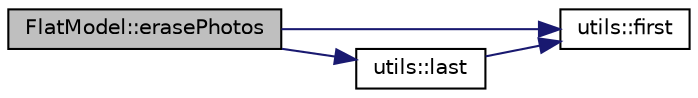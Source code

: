digraph "FlatModel::erasePhotos"
{
 // LATEX_PDF_SIZE
  edge [fontname="Helvetica",fontsize="10",labelfontname="Helvetica",labelfontsize="10"];
  node [fontname="Helvetica",fontsize="10",shape=record];
  rankdir="LR";
  Node1 [label="FlatModel::erasePhotos",height=0.2,width=0.4,color="black", fillcolor="grey75", style="filled", fontcolor="black",tooltip=" "];
  Node1 -> Node2 [color="midnightblue",fontsize="10",style="solid",fontname="Helvetica"];
  Node2 [label="utils::first",height=0.2,width=0.4,color="black", fillcolor="white", style="filled",URL="$namespaceutils.html#a72b845a4cbe55282f22a9e95caebf7f5",tooltip=" "];
  Node1 -> Node3 [color="midnightblue",fontsize="10",style="solid",fontname="Helvetica"];
  Node3 [label="utils::last",height=0.2,width=0.4,color="black", fillcolor="white", style="filled",URL="$namespaceutils.html#acd3b5c301050895cccf206a7393fbe17",tooltip=" "];
  Node3 -> Node2 [color="midnightblue",fontsize="10",style="solid",fontname="Helvetica"];
}
